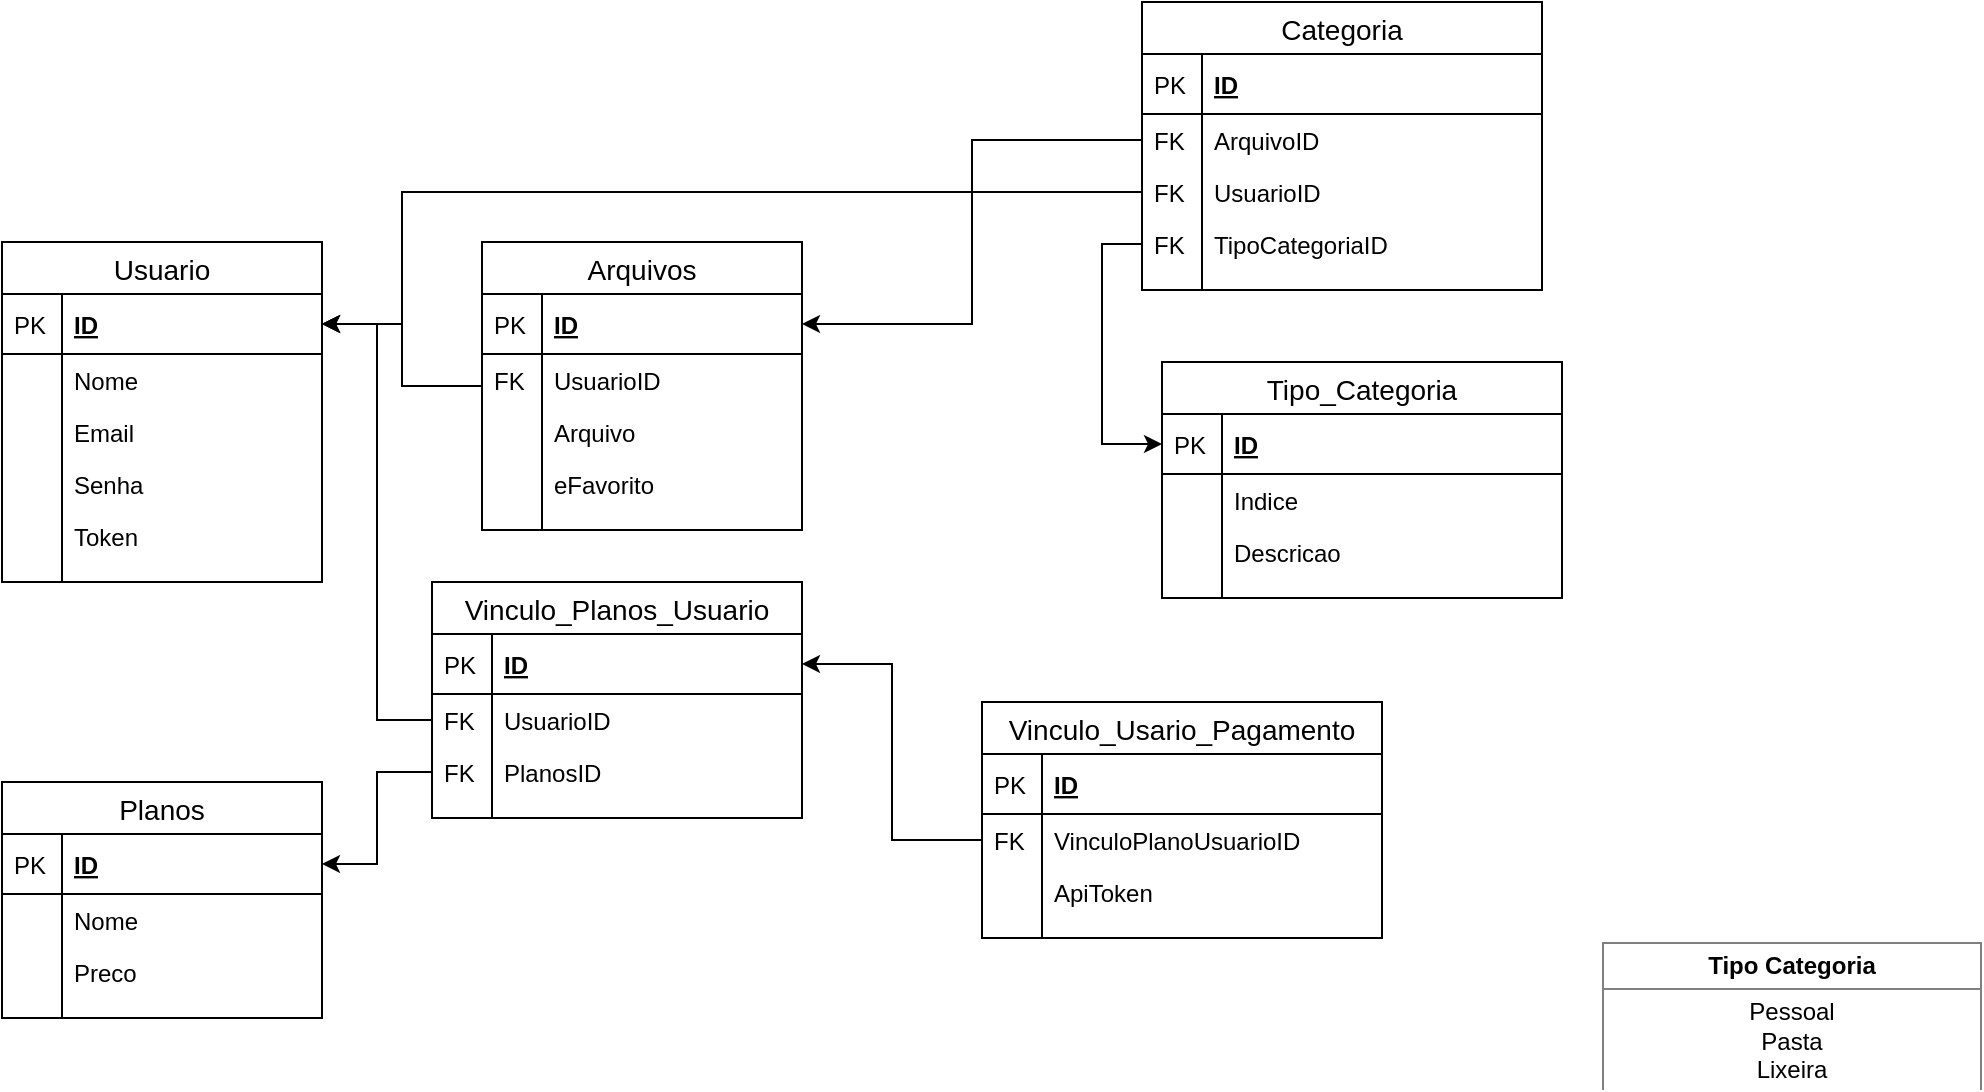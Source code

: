 <mxfile version="13.5.3" type="device"><diagram id="Y_CBN2V1JH_59DsNnTr5" name="Page-1"><mxGraphModel dx="1583" dy="1756" grid="1" gridSize="10" guides="1" tooltips="1" connect="1" arrows="1" fold="1" page="1" pageScale="1" pageWidth="850" pageHeight="1100" math="0" shadow="0"><root><mxCell id="0"/><mxCell id="1" parent="0"/><mxCell id="GXHmcTsdNjExEG0GME_P-5" value="Usuario" style="swimlane;fontStyle=0;childLayout=stackLayout;horizontal=1;startSize=26;horizontalStack=0;resizeParent=1;resizeParentMax=0;resizeLast=0;collapsible=1;marginBottom=0;align=center;fontSize=14;" parent="1" vertex="1"><mxGeometry x="50" y="80" width="160" height="170" as="geometry"/></mxCell><mxCell id="GXHmcTsdNjExEG0GME_P-6" value="ID" style="shape=partialRectangle;top=0;left=0;right=0;bottom=1;align=left;verticalAlign=middle;fillColor=none;spacingLeft=34;spacingRight=4;overflow=hidden;rotatable=0;points=[[0,0.5],[1,0.5]];portConstraint=eastwest;dropTarget=0;fontStyle=5;fontSize=12;" parent="GXHmcTsdNjExEG0GME_P-5" vertex="1"><mxGeometry y="26" width="160" height="30" as="geometry"/></mxCell><mxCell id="GXHmcTsdNjExEG0GME_P-7" value="PK" style="shape=partialRectangle;top=0;left=0;bottom=0;fillColor=none;align=left;verticalAlign=middle;spacingLeft=4;spacingRight=4;overflow=hidden;rotatable=0;points=[];portConstraint=eastwest;part=1;fontSize=12;" parent="GXHmcTsdNjExEG0GME_P-6" vertex="1" connectable="0"><mxGeometry width="30" height="30" as="geometry"/></mxCell><mxCell id="GXHmcTsdNjExEG0GME_P-8" value="Nome" style="shape=partialRectangle;top=0;left=0;right=0;bottom=0;align=left;verticalAlign=top;fillColor=none;spacingLeft=34;spacingRight=4;overflow=hidden;rotatable=0;points=[[0,0.5],[1,0.5]];portConstraint=eastwest;dropTarget=0;fontSize=12;" parent="GXHmcTsdNjExEG0GME_P-5" vertex="1"><mxGeometry y="56" width="160" height="26" as="geometry"/></mxCell><mxCell id="GXHmcTsdNjExEG0GME_P-9" value="" style="shape=partialRectangle;top=0;left=0;bottom=0;fillColor=none;align=left;verticalAlign=top;spacingLeft=4;spacingRight=4;overflow=hidden;rotatable=0;points=[];portConstraint=eastwest;part=1;fontSize=12;" parent="GXHmcTsdNjExEG0GME_P-8" vertex="1" connectable="0"><mxGeometry width="30" height="26" as="geometry"/></mxCell><mxCell id="GXHmcTsdNjExEG0GME_P-10" value="Email" style="shape=partialRectangle;top=0;left=0;right=0;bottom=0;align=left;verticalAlign=top;fillColor=none;spacingLeft=34;spacingRight=4;overflow=hidden;rotatable=0;points=[[0,0.5],[1,0.5]];portConstraint=eastwest;dropTarget=0;fontSize=12;" parent="GXHmcTsdNjExEG0GME_P-5" vertex="1"><mxGeometry y="82" width="160" height="26" as="geometry"/></mxCell><mxCell id="GXHmcTsdNjExEG0GME_P-11" value="" style="shape=partialRectangle;top=0;left=0;bottom=0;fillColor=none;align=left;verticalAlign=top;spacingLeft=4;spacingRight=4;overflow=hidden;rotatable=0;points=[];portConstraint=eastwest;part=1;fontSize=12;" parent="GXHmcTsdNjExEG0GME_P-10" vertex="1" connectable="0"><mxGeometry width="30" height="26" as="geometry"/></mxCell><mxCell id="GXHmcTsdNjExEG0GME_P-12" value="Senha" style="shape=partialRectangle;top=0;left=0;right=0;bottom=0;align=left;verticalAlign=top;fillColor=none;spacingLeft=34;spacingRight=4;overflow=hidden;rotatable=0;points=[[0,0.5],[1,0.5]];portConstraint=eastwest;dropTarget=0;fontSize=12;" parent="GXHmcTsdNjExEG0GME_P-5" vertex="1"><mxGeometry y="108" width="160" height="26" as="geometry"/></mxCell><mxCell id="GXHmcTsdNjExEG0GME_P-13" value="" style="shape=partialRectangle;top=0;left=0;bottom=0;fillColor=none;align=left;verticalAlign=top;spacingLeft=4;spacingRight=4;overflow=hidden;rotatable=0;points=[];portConstraint=eastwest;part=1;fontSize=12;" parent="GXHmcTsdNjExEG0GME_P-12" vertex="1" connectable="0"><mxGeometry width="30" height="26" as="geometry"/></mxCell><mxCell id="GXHmcTsdNjExEG0GME_P-16" value="Token" style="shape=partialRectangle;top=0;left=0;right=0;bottom=0;align=left;verticalAlign=top;fillColor=none;spacingLeft=34;spacingRight=4;overflow=hidden;rotatable=0;points=[[0,0.5],[1,0.5]];portConstraint=eastwest;dropTarget=0;fontSize=12;" parent="GXHmcTsdNjExEG0GME_P-5" vertex="1"><mxGeometry y="134" width="160" height="26" as="geometry"/></mxCell><mxCell id="GXHmcTsdNjExEG0GME_P-17" value="" style="shape=partialRectangle;top=0;left=0;bottom=0;fillColor=none;align=left;verticalAlign=top;spacingLeft=4;spacingRight=4;overflow=hidden;rotatable=0;points=[];portConstraint=eastwest;part=1;fontSize=12;" parent="GXHmcTsdNjExEG0GME_P-16" vertex="1" connectable="0"><mxGeometry width="30" height="26" as="geometry"/></mxCell><mxCell id="GXHmcTsdNjExEG0GME_P-14" value="" style="shape=partialRectangle;top=0;left=0;right=0;bottom=0;align=left;verticalAlign=top;fillColor=none;spacingLeft=34;spacingRight=4;overflow=hidden;rotatable=0;points=[[0,0.5],[1,0.5]];portConstraint=eastwest;dropTarget=0;fontSize=12;" parent="GXHmcTsdNjExEG0GME_P-5" vertex="1"><mxGeometry y="160" width="160" height="10" as="geometry"/></mxCell><mxCell id="GXHmcTsdNjExEG0GME_P-15" value="" style="shape=partialRectangle;top=0;left=0;bottom=0;fillColor=none;align=left;verticalAlign=top;spacingLeft=4;spacingRight=4;overflow=hidden;rotatable=0;points=[];portConstraint=eastwest;part=1;fontSize=12;" parent="GXHmcTsdNjExEG0GME_P-14" vertex="1" connectable="0"><mxGeometry width="30" height="10" as="geometry"/></mxCell><mxCell id="GXHmcTsdNjExEG0GME_P-45" value="Vinculo_Planos_Usuario" style="swimlane;fontStyle=0;childLayout=stackLayout;horizontal=1;startSize=26;horizontalStack=0;resizeParent=1;resizeParentMax=0;resizeLast=0;collapsible=1;marginBottom=0;align=center;fontSize=14;" parent="1" vertex="1"><mxGeometry x="265" y="250" width="185" height="118" as="geometry"/></mxCell><mxCell id="GXHmcTsdNjExEG0GME_P-46" value="ID" style="shape=partialRectangle;top=0;left=0;right=0;bottom=1;align=left;verticalAlign=middle;fillColor=none;spacingLeft=34;spacingRight=4;overflow=hidden;rotatable=0;points=[[0,0.5],[1,0.5]];portConstraint=eastwest;dropTarget=0;fontStyle=5;fontSize=12;" parent="GXHmcTsdNjExEG0GME_P-45" vertex="1"><mxGeometry y="26" width="185" height="30" as="geometry"/></mxCell><mxCell id="GXHmcTsdNjExEG0GME_P-47" value="PK" style="shape=partialRectangle;top=0;left=0;bottom=0;fillColor=none;align=left;verticalAlign=middle;spacingLeft=4;spacingRight=4;overflow=hidden;rotatable=0;points=[];portConstraint=eastwest;part=1;fontSize=12;" parent="GXHmcTsdNjExEG0GME_P-46" vertex="1" connectable="0"><mxGeometry width="30" height="30" as="geometry"/></mxCell><mxCell id="GXHmcTsdNjExEG0GME_P-48" value="UsuarioID" style="shape=partialRectangle;top=0;left=0;right=0;bottom=0;align=left;verticalAlign=top;fillColor=none;spacingLeft=34;spacingRight=4;overflow=hidden;rotatable=0;points=[[0,0.5],[1,0.5]];portConstraint=eastwest;dropTarget=0;fontSize=12;" parent="GXHmcTsdNjExEG0GME_P-45" vertex="1"><mxGeometry y="56" width="185" height="26" as="geometry"/></mxCell><mxCell id="GXHmcTsdNjExEG0GME_P-49" value="FK" style="shape=partialRectangle;top=0;left=0;bottom=0;fillColor=none;align=left;verticalAlign=top;spacingLeft=4;spacingRight=4;overflow=hidden;rotatable=0;points=[];portConstraint=eastwest;part=1;fontSize=12;" parent="GXHmcTsdNjExEG0GME_P-48" vertex="1" connectable="0"><mxGeometry width="30" height="26" as="geometry"/></mxCell><mxCell id="GXHmcTsdNjExEG0GME_P-50" value="PlanosID" style="shape=partialRectangle;top=0;left=0;right=0;bottom=0;align=left;verticalAlign=top;fillColor=none;spacingLeft=34;spacingRight=4;overflow=hidden;rotatable=0;points=[[0,0.5],[1,0.5]];portConstraint=eastwest;dropTarget=0;fontSize=12;" parent="GXHmcTsdNjExEG0GME_P-45" vertex="1"><mxGeometry y="82" width="185" height="26" as="geometry"/></mxCell><mxCell id="GXHmcTsdNjExEG0GME_P-51" value="FK" style="shape=partialRectangle;top=0;left=0;bottom=0;fillColor=none;align=left;verticalAlign=top;spacingLeft=4;spacingRight=4;overflow=hidden;rotatable=0;points=[];portConstraint=eastwest;part=1;fontSize=12;" parent="GXHmcTsdNjExEG0GME_P-50" vertex="1" connectable="0"><mxGeometry width="30" height="26" as="geometry"/></mxCell><mxCell id="GXHmcTsdNjExEG0GME_P-52" value="" style="shape=partialRectangle;top=0;left=0;right=0;bottom=0;align=left;verticalAlign=top;fillColor=none;spacingLeft=34;spacingRight=4;overflow=hidden;rotatable=0;points=[[0,0.5],[1,0.5]];portConstraint=eastwest;dropTarget=0;fontSize=12;" parent="GXHmcTsdNjExEG0GME_P-45" vertex="1"><mxGeometry y="108" width="185" height="10" as="geometry"/></mxCell><mxCell id="GXHmcTsdNjExEG0GME_P-53" value="" style="shape=partialRectangle;top=0;left=0;bottom=0;fillColor=none;align=left;verticalAlign=top;spacingLeft=4;spacingRight=4;overflow=hidden;rotatable=0;points=[];portConstraint=eastwest;part=1;fontSize=12;" parent="GXHmcTsdNjExEG0GME_P-52" vertex="1" connectable="0"><mxGeometry width="30" height="10" as="geometry"/></mxCell><mxCell id="LT3UlLg-mQmV9K18xNz3-28" style="edgeStyle=orthogonalEdgeStyle;rounded=0;orthogonalLoop=1;jettySize=auto;html=1;entryX=1;entryY=0.5;entryDx=0;entryDy=0;" edge="1" parent="1" source="GXHmcTsdNjExEG0GME_P-59" target="GXHmcTsdNjExEG0GME_P-46"><mxGeometry relative="1" as="geometry"/></mxCell><mxCell id="LT3UlLg-mQmV9K18xNz3-29" style="edgeStyle=orthogonalEdgeStyle;rounded=0;orthogonalLoop=1;jettySize=auto;html=1;" edge="1" parent="1" source="GXHmcTsdNjExEG0GME_P-50" target="GXHmcTsdNjExEG0GME_P-33"><mxGeometry relative="1" as="geometry"/></mxCell><mxCell id="LT3UlLg-mQmV9K18xNz3-30" style="edgeStyle=orthogonalEdgeStyle;rounded=0;orthogonalLoop=1;jettySize=auto;html=1;entryX=1;entryY=0.5;entryDx=0;entryDy=0;" edge="1" parent="1" source="GXHmcTsdNjExEG0GME_P-48" target="GXHmcTsdNjExEG0GME_P-6"><mxGeometry relative="1" as="geometry"/></mxCell><mxCell id="GXHmcTsdNjExEG0GME_P-32" value="Planos" style="swimlane;fontStyle=0;childLayout=stackLayout;horizontal=1;startSize=26;horizontalStack=0;resizeParent=1;resizeParentMax=0;resizeLast=0;collapsible=1;marginBottom=0;align=center;fontSize=14;" parent="1" vertex="1"><mxGeometry x="50" y="350" width="160" height="118" as="geometry"/></mxCell><mxCell id="GXHmcTsdNjExEG0GME_P-33" value="ID" style="shape=partialRectangle;top=0;left=0;right=0;bottom=1;align=left;verticalAlign=middle;fillColor=none;spacingLeft=34;spacingRight=4;overflow=hidden;rotatable=0;points=[[0,0.5],[1,0.5]];portConstraint=eastwest;dropTarget=0;fontStyle=5;fontSize=12;" parent="GXHmcTsdNjExEG0GME_P-32" vertex="1"><mxGeometry y="26" width="160" height="30" as="geometry"/></mxCell><mxCell id="GXHmcTsdNjExEG0GME_P-34" value="PK" style="shape=partialRectangle;top=0;left=0;bottom=0;fillColor=none;align=left;verticalAlign=middle;spacingLeft=4;spacingRight=4;overflow=hidden;rotatable=0;points=[];portConstraint=eastwest;part=1;fontSize=12;" parent="GXHmcTsdNjExEG0GME_P-33" vertex="1" connectable="0"><mxGeometry width="30" height="30" as="geometry"/></mxCell><mxCell id="GXHmcTsdNjExEG0GME_P-35" value="Nome" style="shape=partialRectangle;top=0;left=0;right=0;bottom=0;align=left;verticalAlign=top;fillColor=none;spacingLeft=34;spacingRight=4;overflow=hidden;rotatable=0;points=[[0,0.5],[1,0.5]];portConstraint=eastwest;dropTarget=0;fontSize=12;" parent="GXHmcTsdNjExEG0GME_P-32" vertex="1"><mxGeometry y="56" width="160" height="26" as="geometry"/></mxCell><mxCell id="GXHmcTsdNjExEG0GME_P-36" value="" style="shape=partialRectangle;top=0;left=0;bottom=0;fillColor=none;align=left;verticalAlign=top;spacingLeft=4;spacingRight=4;overflow=hidden;rotatable=0;points=[];portConstraint=eastwest;part=1;fontSize=12;" parent="GXHmcTsdNjExEG0GME_P-35" vertex="1" connectable="0"><mxGeometry width="30" height="26" as="geometry"/></mxCell><mxCell id="GXHmcTsdNjExEG0GME_P-37" value="Preco" style="shape=partialRectangle;top=0;left=0;right=0;bottom=0;align=left;verticalAlign=top;fillColor=none;spacingLeft=34;spacingRight=4;overflow=hidden;rotatable=0;points=[[0,0.5],[1,0.5]];portConstraint=eastwest;dropTarget=0;fontSize=12;" parent="GXHmcTsdNjExEG0GME_P-32" vertex="1"><mxGeometry y="82" width="160" height="26" as="geometry"/></mxCell><mxCell id="GXHmcTsdNjExEG0GME_P-38" value="" style="shape=partialRectangle;top=0;left=0;bottom=0;fillColor=none;align=left;verticalAlign=top;spacingLeft=4;spacingRight=4;overflow=hidden;rotatable=0;points=[];portConstraint=eastwest;part=1;fontSize=12;" parent="GXHmcTsdNjExEG0GME_P-37" vertex="1" connectable="0"><mxGeometry width="30" height="26" as="geometry"/></mxCell><mxCell id="GXHmcTsdNjExEG0GME_P-43" value="" style="shape=partialRectangle;top=0;left=0;right=0;bottom=0;align=left;verticalAlign=top;fillColor=none;spacingLeft=34;spacingRight=4;overflow=hidden;rotatable=0;points=[[0,0.5],[1,0.5]];portConstraint=eastwest;dropTarget=0;fontSize=12;" parent="GXHmcTsdNjExEG0GME_P-32" vertex="1"><mxGeometry y="108" width="160" height="10" as="geometry"/></mxCell><mxCell id="GXHmcTsdNjExEG0GME_P-44" value="" style="shape=partialRectangle;top=0;left=0;bottom=0;fillColor=none;align=left;verticalAlign=top;spacingLeft=4;spacingRight=4;overflow=hidden;rotatable=0;points=[];portConstraint=eastwest;part=1;fontSize=12;" parent="GXHmcTsdNjExEG0GME_P-43" vertex="1" connectable="0"><mxGeometry width="30" height="10" as="geometry"/></mxCell><mxCell id="GXHmcTsdNjExEG0GME_P-56" value="Vinculo_Usario_Pagamento" style="swimlane;fontStyle=0;childLayout=stackLayout;horizontal=1;startSize=26;horizontalStack=0;resizeParent=1;resizeParentMax=0;resizeLast=0;collapsible=1;marginBottom=0;align=center;fontSize=14;" parent="1" vertex="1"><mxGeometry x="540" y="310" width="200" height="118" as="geometry"/></mxCell><mxCell id="GXHmcTsdNjExEG0GME_P-57" value="ID" style="shape=partialRectangle;top=0;left=0;right=0;bottom=1;align=left;verticalAlign=middle;fillColor=none;spacingLeft=34;spacingRight=4;overflow=hidden;rotatable=0;points=[[0,0.5],[1,0.5]];portConstraint=eastwest;dropTarget=0;fontStyle=5;fontSize=12;" parent="GXHmcTsdNjExEG0GME_P-56" vertex="1"><mxGeometry y="26" width="200" height="30" as="geometry"/></mxCell><mxCell id="GXHmcTsdNjExEG0GME_P-58" value="PK" style="shape=partialRectangle;top=0;left=0;bottom=0;fillColor=none;align=left;verticalAlign=middle;spacingLeft=4;spacingRight=4;overflow=hidden;rotatable=0;points=[];portConstraint=eastwest;part=1;fontSize=12;" parent="GXHmcTsdNjExEG0GME_P-57" vertex="1" connectable="0"><mxGeometry width="30" height="30" as="geometry"/></mxCell><mxCell id="GXHmcTsdNjExEG0GME_P-59" value="VinculoPlanoUsuarioID" style="shape=partialRectangle;top=0;left=0;right=0;bottom=0;align=left;verticalAlign=top;fillColor=none;spacingLeft=34;spacingRight=4;overflow=hidden;rotatable=0;points=[[0,0.5],[1,0.5]];portConstraint=eastwest;dropTarget=0;fontSize=12;" parent="GXHmcTsdNjExEG0GME_P-56" vertex="1"><mxGeometry y="56" width="200" height="26" as="geometry"/></mxCell><mxCell id="GXHmcTsdNjExEG0GME_P-60" value="FK" style="shape=partialRectangle;top=0;left=0;bottom=0;fillColor=none;align=left;verticalAlign=top;spacingLeft=4;spacingRight=4;overflow=hidden;rotatable=0;points=[];portConstraint=eastwest;part=1;fontSize=12;" parent="GXHmcTsdNjExEG0GME_P-59" vertex="1" connectable="0"><mxGeometry width="30" height="26" as="geometry"/></mxCell><mxCell id="GXHmcTsdNjExEG0GME_P-65" value="ApiToken" style="shape=partialRectangle;top=0;left=0;right=0;bottom=0;align=left;verticalAlign=top;fillColor=none;spacingLeft=34;spacingRight=4;overflow=hidden;rotatable=0;points=[[0,0.5],[1,0.5]];portConstraint=eastwest;dropTarget=0;fontSize=12;" parent="GXHmcTsdNjExEG0GME_P-56" vertex="1"><mxGeometry y="82" width="200" height="26" as="geometry"/></mxCell><mxCell id="GXHmcTsdNjExEG0GME_P-66" value="" style="shape=partialRectangle;top=0;left=0;bottom=0;fillColor=none;align=left;verticalAlign=top;spacingLeft=4;spacingRight=4;overflow=hidden;rotatable=0;points=[];portConstraint=eastwest;part=1;fontSize=12;" parent="GXHmcTsdNjExEG0GME_P-65" vertex="1" connectable="0"><mxGeometry width="30" height="26" as="geometry"/></mxCell><mxCell id="GXHmcTsdNjExEG0GME_P-63" value="" style="shape=partialRectangle;top=0;left=0;right=0;bottom=0;align=left;verticalAlign=top;fillColor=none;spacingLeft=34;spacingRight=4;overflow=hidden;rotatable=0;points=[[0,0.5],[1,0.5]];portConstraint=eastwest;dropTarget=0;fontSize=12;" parent="GXHmcTsdNjExEG0GME_P-56" vertex="1"><mxGeometry y="108" width="200" height="10" as="geometry"/></mxCell><mxCell id="GXHmcTsdNjExEG0GME_P-64" value="" style="shape=partialRectangle;top=0;left=0;bottom=0;fillColor=none;align=left;verticalAlign=top;spacingLeft=4;spacingRight=4;overflow=hidden;rotatable=0;points=[];portConstraint=eastwest;part=1;fontSize=12;" parent="GXHmcTsdNjExEG0GME_P-63" vertex="1" connectable="0"><mxGeometry width="30" height="10" as="geometry"/></mxCell><mxCell id="LT3UlLg-mQmV9K18xNz3-1" value="Categoria" style="swimlane;fontStyle=0;childLayout=stackLayout;horizontal=1;startSize=26;horizontalStack=0;resizeParent=1;resizeParentMax=0;resizeLast=0;collapsible=1;marginBottom=0;align=center;fontSize=14;" vertex="1" parent="1"><mxGeometry x="620" y="-40" width="200" height="144" as="geometry"/></mxCell><mxCell id="LT3UlLg-mQmV9K18xNz3-2" value="ID" style="shape=partialRectangle;top=0;left=0;right=0;bottom=1;align=left;verticalAlign=middle;fillColor=none;spacingLeft=34;spacingRight=4;overflow=hidden;rotatable=0;points=[[0,0.5],[1,0.5]];portConstraint=eastwest;dropTarget=0;fontStyle=5;fontSize=12;" vertex="1" parent="LT3UlLg-mQmV9K18xNz3-1"><mxGeometry y="26" width="200" height="30" as="geometry"/></mxCell><mxCell id="LT3UlLg-mQmV9K18xNz3-3" value="PK" style="shape=partialRectangle;top=0;left=0;bottom=0;fillColor=none;align=left;verticalAlign=middle;spacingLeft=4;spacingRight=4;overflow=hidden;rotatable=0;points=[];portConstraint=eastwest;part=1;fontSize=12;" vertex="1" connectable="0" parent="LT3UlLg-mQmV9K18xNz3-2"><mxGeometry width="30" height="30" as="geometry"/></mxCell><mxCell id="LT3UlLg-mQmV9K18xNz3-4" value="ArquivoID" style="shape=partialRectangle;top=0;left=0;right=0;bottom=0;align=left;verticalAlign=top;fillColor=none;spacingLeft=34;spacingRight=4;overflow=hidden;rotatable=0;points=[[0,0.5],[1,0.5]];portConstraint=eastwest;dropTarget=0;fontSize=12;" vertex="1" parent="LT3UlLg-mQmV9K18xNz3-1"><mxGeometry y="56" width="200" height="26" as="geometry"/></mxCell><mxCell id="LT3UlLg-mQmV9K18xNz3-5" value="FK" style="shape=partialRectangle;top=0;left=0;bottom=0;fillColor=none;align=left;verticalAlign=top;spacingLeft=4;spacingRight=4;overflow=hidden;rotatable=0;points=[];portConstraint=eastwest;part=1;fontSize=12;" vertex="1" connectable="0" parent="LT3UlLg-mQmV9K18xNz3-4"><mxGeometry width="30" height="26" as="geometry"/></mxCell><mxCell id="LT3UlLg-mQmV9K18xNz3-19" value="UsuarioID" style="shape=partialRectangle;top=0;left=0;right=0;bottom=0;align=left;verticalAlign=top;fillColor=none;spacingLeft=34;spacingRight=4;overflow=hidden;rotatable=0;points=[[0,0.5],[1,0.5]];portConstraint=eastwest;dropTarget=0;fontSize=12;" vertex="1" parent="LT3UlLg-mQmV9K18xNz3-1"><mxGeometry y="82" width="200" height="26" as="geometry"/></mxCell><mxCell id="LT3UlLg-mQmV9K18xNz3-20" value="FK" style="shape=partialRectangle;top=0;left=0;bottom=0;fillColor=none;align=left;verticalAlign=top;spacingLeft=4;spacingRight=4;overflow=hidden;rotatable=0;points=[];portConstraint=eastwest;part=1;fontSize=12;" vertex="1" connectable="0" parent="LT3UlLg-mQmV9K18xNz3-19"><mxGeometry width="30" height="26" as="geometry"/></mxCell><mxCell id="LT3UlLg-mQmV9K18xNz3-6" value="TipoCategoriaID" style="shape=partialRectangle;top=0;left=0;right=0;bottom=0;align=left;verticalAlign=top;fillColor=none;spacingLeft=34;spacingRight=4;overflow=hidden;rotatable=0;points=[[0,0.5],[1,0.5]];portConstraint=eastwest;dropTarget=0;fontSize=12;" vertex="1" parent="LT3UlLg-mQmV9K18xNz3-1"><mxGeometry y="108" width="200" height="26" as="geometry"/></mxCell><mxCell id="LT3UlLg-mQmV9K18xNz3-7" value="FK" style="shape=partialRectangle;top=0;left=0;bottom=0;fillColor=none;align=left;verticalAlign=top;spacingLeft=4;spacingRight=4;overflow=hidden;rotatable=0;points=[];portConstraint=eastwest;part=1;fontSize=12;" vertex="1" connectable="0" parent="LT3UlLg-mQmV9K18xNz3-6"><mxGeometry width="30" height="26" as="geometry"/></mxCell><mxCell id="LT3UlLg-mQmV9K18xNz3-8" value="" style="shape=partialRectangle;top=0;left=0;right=0;bottom=0;align=left;verticalAlign=top;fillColor=none;spacingLeft=34;spacingRight=4;overflow=hidden;rotatable=0;points=[[0,0.5],[1,0.5]];portConstraint=eastwest;dropTarget=0;fontSize=12;" vertex="1" parent="LT3UlLg-mQmV9K18xNz3-1"><mxGeometry y="134" width="200" height="10" as="geometry"/></mxCell><mxCell id="LT3UlLg-mQmV9K18xNz3-9" value="" style="shape=partialRectangle;top=0;left=0;bottom=0;fillColor=none;align=left;verticalAlign=top;spacingLeft=4;spacingRight=4;overflow=hidden;rotatable=0;points=[];portConstraint=eastwest;part=1;fontSize=12;" vertex="1" connectable="0" parent="LT3UlLg-mQmV9K18xNz3-8"><mxGeometry width="30" height="10" as="geometry"/></mxCell><mxCell id="LT3UlLg-mQmV9K18xNz3-32" style="edgeStyle=orthogonalEdgeStyle;rounded=0;orthogonalLoop=1;jettySize=auto;html=1;entryX=1;entryY=0.5;entryDx=0;entryDy=0;" edge="1" parent="1" source="LT3UlLg-mQmV9K18xNz3-4" target="GXHmcTsdNjExEG0GME_P-19"><mxGeometry relative="1" as="geometry"/></mxCell><mxCell id="LT3UlLg-mQmV9K18xNz3-35" style="edgeStyle=orthogonalEdgeStyle;rounded=0;orthogonalLoop=1;jettySize=auto;html=1;" edge="1" parent="1" source="GXHmcTsdNjExEG0GME_P-18" target="GXHmcTsdNjExEG0GME_P-6"><mxGeometry relative="1" as="geometry"/></mxCell><mxCell id="GXHmcTsdNjExEG0GME_P-18" value="Arquivos" style="swimlane;fontStyle=0;childLayout=stackLayout;horizontal=1;startSize=26;horizontalStack=0;resizeParent=1;resizeParentMax=0;resizeLast=0;collapsible=1;marginBottom=0;align=center;fontSize=14;" parent="1" vertex="1"><mxGeometry x="290" y="80" width="160" height="144" as="geometry"/></mxCell><mxCell id="GXHmcTsdNjExEG0GME_P-19" value="ID" style="shape=partialRectangle;top=0;left=0;right=0;bottom=1;align=left;verticalAlign=middle;fillColor=none;spacingLeft=34;spacingRight=4;overflow=hidden;rotatable=0;points=[[0,0.5],[1,0.5]];portConstraint=eastwest;dropTarget=0;fontStyle=5;fontSize=12;" parent="GXHmcTsdNjExEG0GME_P-18" vertex="1"><mxGeometry y="26" width="160" height="30" as="geometry"/></mxCell><mxCell id="GXHmcTsdNjExEG0GME_P-20" value="PK" style="shape=partialRectangle;top=0;left=0;bottom=0;fillColor=none;align=left;verticalAlign=middle;spacingLeft=4;spacingRight=4;overflow=hidden;rotatable=0;points=[];portConstraint=eastwest;part=1;fontSize=12;" parent="GXHmcTsdNjExEG0GME_P-19" vertex="1" connectable="0"><mxGeometry width="30" height="30" as="geometry"/></mxCell><mxCell id="GXHmcTsdNjExEG0GME_P-21" value="UsuarioID" style="shape=partialRectangle;top=0;left=0;right=0;bottom=0;align=left;verticalAlign=top;fillColor=none;spacingLeft=34;spacingRight=4;overflow=hidden;rotatable=0;points=[[0,0.5],[1,0.5]];portConstraint=eastwest;dropTarget=0;fontSize=12;" parent="GXHmcTsdNjExEG0GME_P-18" vertex="1"><mxGeometry y="56" width="160" height="26" as="geometry"/></mxCell><mxCell id="GXHmcTsdNjExEG0GME_P-22" value="FK" style="shape=partialRectangle;top=0;left=0;bottom=0;fillColor=none;align=left;verticalAlign=top;spacingLeft=4;spacingRight=4;overflow=hidden;rotatable=0;points=[];portConstraint=eastwest;part=1;fontSize=12;" parent="GXHmcTsdNjExEG0GME_P-21" vertex="1" connectable="0"><mxGeometry width="30" height="26" as="geometry"/></mxCell><mxCell id="GXHmcTsdNjExEG0GME_P-23" value="Arquivo" style="shape=partialRectangle;top=0;left=0;right=0;bottom=0;align=left;verticalAlign=top;fillColor=none;spacingLeft=34;spacingRight=4;overflow=hidden;rotatable=0;points=[[0,0.5],[1,0.5]];portConstraint=eastwest;dropTarget=0;fontSize=12;" parent="GXHmcTsdNjExEG0GME_P-18" vertex="1"><mxGeometry y="82" width="160" height="26" as="geometry"/></mxCell><mxCell id="GXHmcTsdNjExEG0GME_P-24" value="" style="shape=partialRectangle;top=0;left=0;bottom=0;fillColor=none;align=left;verticalAlign=top;spacingLeft=4;spacingRight=4;overflow=hidden;rotatable=0;points=[];portConstraint=eastwest;part=1;fontSize=12;" parent="GXHmcTsdNjExEG0GME_P-23" vertex="1" connectable="0"><mxGeometry width="30" height="26" as="geometry"/></mxCell><mxCell id="LT3UlLg-mQmV9K18xNz3-21" value="eFavorito" style="shape=partialRectangle;top=0;left=0;right=0;bottom=0;align=left;verticalAlign=top;fillColor=none;spacingLeft=34;spacingRight=4;overflow=hidden;rotatable=0;points=[[0,0.5],[1,0.5]];portConstraint=eastwest;dropTarget=0;fontSize=12;" vertex="1" parent="GXHmcTsdNjExEG0GME_P-18"><mxGeometry y="108" width="160" height="26" as="geometry"/></mxCell><mxCell id="LT3UlLg-mQmV9K18xNz3-22" value="" style="shape=partialRectangle;top=0;left=0;bottom=0;fillColor=none;align=left;verticalAlign=top;spacingLeft=4;spacingRight=4;overflow=hidden;rotatable=0;points=[];portConstraint=eastwest;part=1;fontSize=12;" vertex="1" connectable="0" parent="LT3UlLg-mQmV9K18xNz3-21"><mxGeometry width="30" height="26" as="geometry"/></mxCell><mxCell id="GXHmcTsdNjExEG0GME_P-29" value="" style="shape=partialRectangle;top=0;left=0;right=0;bottom=0;align=left;verticalAlign=top;fillColor=none;spacingLeft=34;spacingRight=4;overflow=hidden;rotatable=0;points=[[0,0.5],[1,0.5]];portConstraint=eastwest;dropTarget=0;fontSize=12;" parent="GXHmcTsdNjExEG0GME_P-18" vertex="1"><mxGeometry y="134" width="160" height="10" as="geometry"/></mxCell><mxCell id="GXHmcTsdNjExEG0GME_P-30" value="" style="shape=partialRectangle;top=0;left=0;bottom=0;fillColor=none;align=left;verticalAlign=top;spacingLeft=4;spacingRight=4;overflow=hidden;rotatable=0;points=[];portConstraint=eastwest;part=1;fontSize=12;" parent="GXHmcTsdNjExEG0GME_P-29" vertex="1" connectable="0"><mxGeometry width="30" height="10" as="geometry"/></mxCell><mxCell id="LT3UlLg-mQmV9K18xNz3-36" style="edgeStyle=orthogonalEdgeStyle;rounded=0;orthogonalLoop=1;jettySize=auto;html=1;entryX=1;entryY=0.5;entryDx=0;entryDy=0;" edge="1" parent="1" source="LT3UlLg-mQmV9K18xNz3-19" target="GXHmcTsdNjExEG0GME_P-6"><mxGeometry relative="1" as="geometry"><Array as="points"><mxPoint x="250" y="55"/><mxPoint x="250" y="121"/></Array></mxGeometry></mxCell><mxCell id="LT3UlLg-mQmV9K18xNz3-10" value="Tipo_Categoria" style="swimlane;fontStyle=0;childLayout=stackLayout;horizontal=1;startSize=26;horizontalStack=0;resizeParent=1;resizeParentMax=0;resizeLast=0;collapsible=1;marginBottom=0;align=center;fontSize=14;" vertex="1" parent="1"><mxGeometry x="630" y="140" width="200" height="118" as="geometry"/></mxCell><mxCell id="LT3UlLg-mQmV9K18xNz3-11" value="ID" style="shape=partialRectangle;top=0;left=0;right=0;bottom=1;align=left;verticalAlign=middle;fillColor=none;spacingLeft=34;spacingRight=4;overflow=hidden;rotatable=0;points=[[0,0.5],[1,0.5]];portConstraint=eastwest;dropTarget=0;fontStyle=5;fontSize=12;" vertex="1" parent="LT3UlLg-mQmV9K18xNz3-10"><mxGeometry y="26" width="200" height="30" as="geometry"/></mxCell><mxCell id="LT3UlLg-mQmV9K18xNz3-12" value="PK" style="shape=partialRectangle;top=0;left=0;bottom=0;fillColor=none;align=left;verticalAlign=middle;spacingLeft=4;spacingRight=4;overflow=hidden;rotatable=0;points=[];portConstraint=eastwest;part=1;fontSize=12;" vertex="1" connectable="0" parent="LT3UlLg-mQmV9K18xNz3-11"><mxGeometry width="30" height="30" as="geometry"/></mxCell><mxCell id="LT3UlLg-mQmV9K18xNz3-13" value="Indice" style="shape=partialRectangle;top=0;left=0;right=0;bottom=0;align=left;verticalAlign=top;fillColor=none;spacingLeft=34;spacingRight=4;overflow=hidden;rotatable=0;points=[[0,0.5],[1,0.5]];portConstraint=eastwest;dropTarget=0;fontSize=12;" vertex="1" parent="LT3UlLg-mQmV9K18xNz3-10"><mxGeometry y="56" width="200" height="26" as="geometry"/></mxCell><mxCell id="LT3UlLg-mQmV9K18xNz3-14" value="" style="shape=partialRectangle;top=0;left=0;bottom=0;fillColor=none;align=left;verticalAlign=top;spacingLeft=4;spacingRight=4;overflow=hidden;rotatable=0;points=[];portConstraint=eastwest;part=1;fontSize=12;" vertex="1" connectable="0" parent="LT3UlLg-mQmV9K18xNz3-13"><mxGeometry width="30" height="26" as="geometry"/></mxCell><mxCell id="LT3UlLg-mQmV9K18xNz3-15" value="Descricao" style="shape=partialRectangle;top=0;left=0;right=0;bottom=0;align=left;verticalAlign=top;fillColor=none;spacingLeft=34;spacingRight=4;overflow=hidden;rotatable=0;points=[[0,0.5],[1,0.5]];portConstraint=eastwest;dropTarget=0;fontSize=12;" vertex="1" parent="LT3UlLg-mQmV9K18xNz3-10"><mxGeometry y="82" width="200" height="26" as="geometry"/></mxCell><mxCell id="LT3UlLg-mQmV9K18xNz3-16" value="" style="shape=partialRectangle;top=0;left=0;bottom=0;fillColor=none;align=left;verticalAlign=top;spacingLeft=4;spacingRight=4;overflow=hidden;rotatable=0;points=[];portConstraint=eastwest;part=1;fontSize=12;" vertex="1" connectable="0" parent="LT3UlLg-mQmV9K18xNz3-15"><mxGeometry width="30" height="26" as="geometry"/></mxCell><mxCell id="LT3UlLg-mQmV9K18xNz3-17" value="" style="shape=partialRectangle;top=0;left=0;right=0;bottom=0;align=left;verticalAlign=top;fillColor=none;spacingLeft=34;spacingRight=4;overflow=hidden;rotatable=0;points=[[0,0.5],[1,0.5]];portConstraint=eastwest;dropTarget=0;fontSize=12;" vertex="1" parent="LT3UlLg-mQmV9K18xNz3-10"><mxGeometry y="108" width="200" height="10" as="geometry"/></mxCell><mxCell id="LT3UlLg-mQmV9K18xNz3-18" value="" style="shape=partialRectangle;top=0;left=0;bottom=0;fillColor=none;align=left;verticalAlign=top;spacingLeft=4;spacingRight=4;overflow=hidden;rotatable=0;points=[];portConstraint=eastwest;part=1;fontSize=12;" vertex="1" connectable="0" parent="LT3UlLg-mQmV9K18xNz3-17"><mxGeometry width="30" height="10" as="geometry"/></mxCell><mxCell id="LT3UlLg-mQmV9K18xNz3-37" style="edgeStyle=orthogonalEdgeStyle;rounded=0;orthogonalLoop=1;jettySize=auto;html=1;entryX=0;entryY=0.5;entryDx=0;entryDy=0;exitX=0;exitY=0.5;exitDx=0;exitDy=0;" edge="1" parent="1" source="LT3UlLg-mQmV9K18xNz3-6" target="LT3UlLg-mQmV9K18xNz3-11"><mxGeometry relative="1" as="geometry"/></mxCell><mxCell id="LT3UlLg-mQmV9K18xNz3-38" value="&lt;table style=&quot;width: 100% ; height: 100% ; border-collapse: collapse&quot; width=&quot;100%&quot; cellpadding=&quot;4&quot; border=&quot;1&quot;&gt;&lt;tbody&gt;&lt;tr&gt;&lt;th align=&quot;center&quot;&gt;Tipo Categoria&lt;br&gt;&lt;/th&gt;&lt;/tr&gt;&lt;tr&gt;&lt;td align=&quot;center&quot;&gt;Pessoal &lt;br&gt;Pasta&lt;br&gt;Lixeira&lt;/td&gt;&lt;/tr&gt;&lt;tr&gt;&lt;td align=&quot;center&quot;&gt;&lt;br&gt;&lt;/td&gt;&lt;/tr&gt;&lt;/tbody&gt;&lt;/table&gt;" style="text;html=1;strokeColor=none;fillColor=none;overflow=fill;" vertex="1" parent="1"><mxGeometry x="850" y="430" width="190" height="74" as="geometry"/></mxCell></root></mxGraphModel></diagram></mxfile>